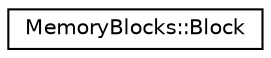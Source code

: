 digraph "Graphical Class Hierarchy"
{
  edge [fontname="Helvetica",fontsize="10",labelfontname="Helvetica",labelfontsize="10"];
  node [fontname="Helvetica",fontsize="10",shape=record];
  rankdir="LR";
  Node0 [label="MemoryBlocks::Block",height=0.2,width=0.4,color="black", fillcolor="white", style="filled",URL="$structaworx_1_1lib_1_1util_1_1MemoryBlocks_1_1Block.html"];
}
